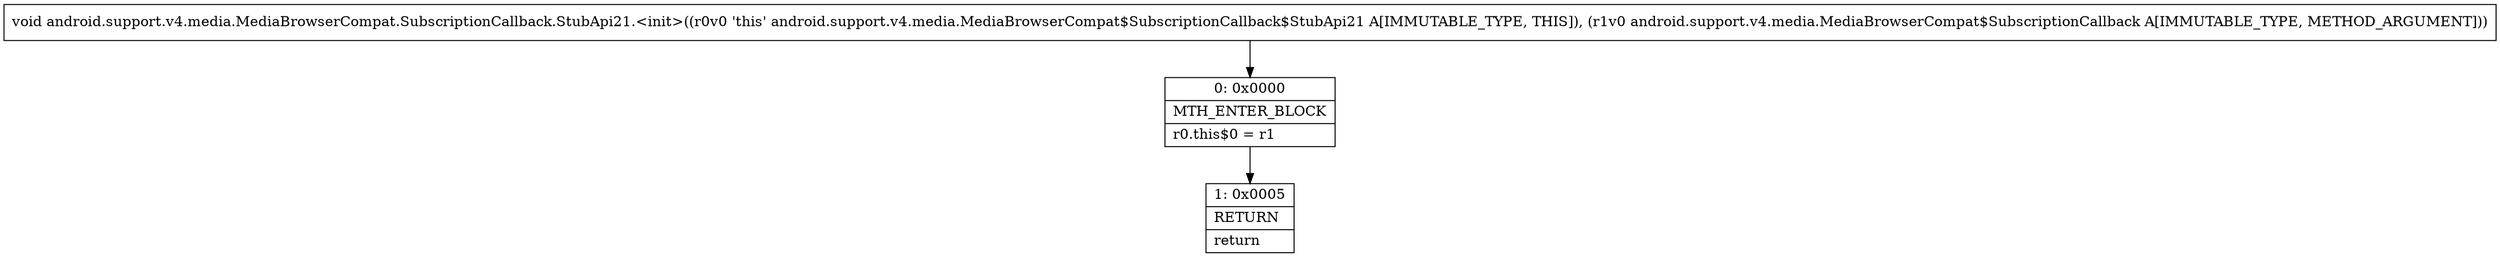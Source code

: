 digraph "CFG forandroid.support.v4.media.MediaBrowserCompat.SubscriptionCallback.StubApi21.\<init\>(Landroid\/support\/v4\/media\/MediaBrowserCompat$SubscriptionCallback;)V" {
Node_0 [shape=record,label="{0\:\ 0x0000|MTH_ENTER_BLOCK\l|r0.this$0 = r1\l}"];
Node_1 [shape=record,label="{1\:\ 0x0005|RETURN\l|return\l}"];
MethodNode[shape=record,label="{void android.support.v4.media.MediaBrowserCompat.SubscriptionCallback.StubApi21.\<init\>((r0v0 'this' android.support.v4.media.MediaBrowserCompat$SubscriptionCallback$StubApi21 A[IMMUTABLE_TYPE, THIS]), (r1v0 android.support.v4.media.MediaBrowserCompat$SubscriptionCallback A[IMMUTABLE_TYPE, METHOD_ARGUMENT])) }"];
MethodNode -> Node_0;
Node_0 -> Node_1;
}

